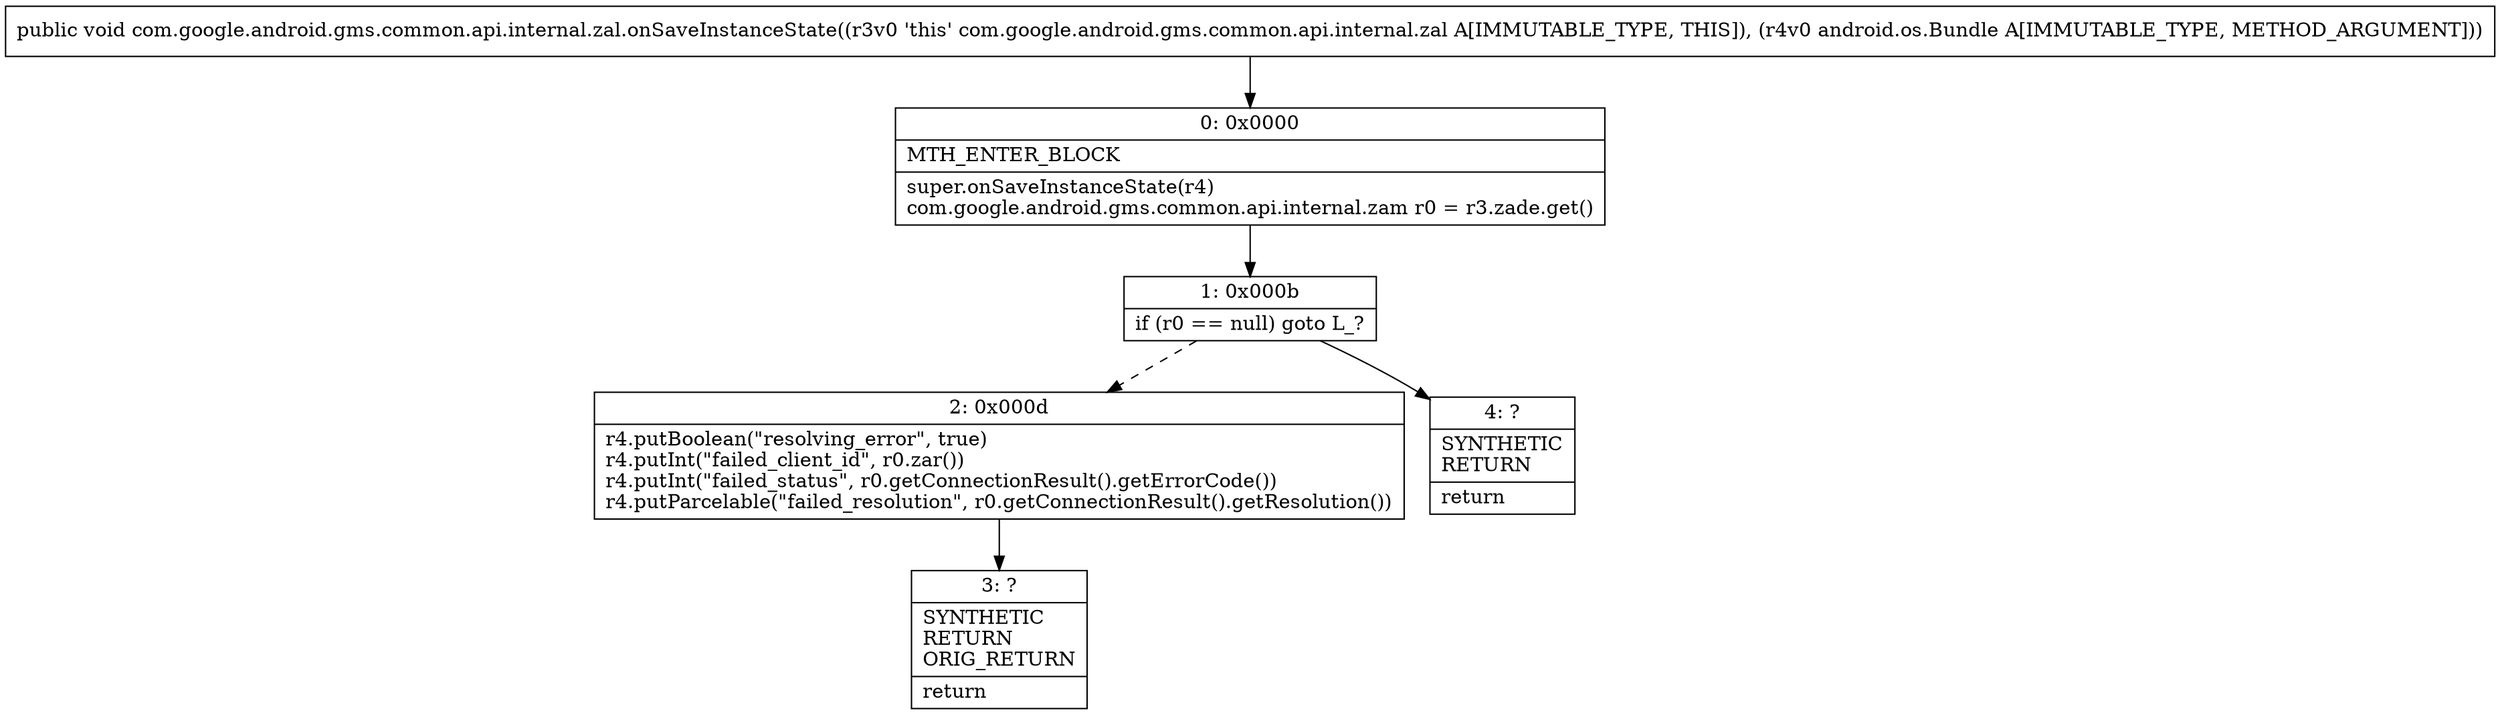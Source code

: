 digraph "CFG forcom.google.android.gms.common.api.internal.zal.onSaveInstanceState(Landroid\/os\/Bundle;)V" {
Node_0 [shape=record,label="{0\:\ 0x0000|MTH_ENTER_BLOCK\l|super.onSaveInstanceState(r4)\lcom.google.android.gms.common.api.internal.zam r0 = r3.zade.get()\l}"];
Node_1 [shape=record,label="{1\:\ 0x000b|if (r0 == null) goto L_?\l}"];
Node_2 [shape=record,label="{2\:\ 0x000d|r4.putBoolean(\"resolving_error\", true)\lr4.putInt(\"failed_client_id\", r0.zar())\lr4.putInt(\"failed_status\", r0.getConnectionResult().getErrorCode())\lr4.putParcelable(\"failed_resolution\", r0.getConnectionResult().getResolution())\l}"];
Node_3 [shape=record,label="{3\:\ ?|SYNTHETIC\lRETURN\lORIG_RETURN\l|return\l}"];
Node_4 [shape=record,label="{4\:\ ?|SYNTHETIC\lRETURN\l|return\l}"];
MethodNode[shape=record,label="{public void com.google.android.gms.common.api.internal.zal.onSaveInstanceState((r3v0 'this' com.google.android.gms.common.api.internal.zal A[IMMUTABLE_TYPE, THIS]), (r4v0 android.os.Bundle A[IMMUTABLE_TYPE, METHOD_ARGUMENT])) }"];
MethodNode -> Node_0;
Node_0 -> Node_1;
Node_1 -> Node_2[style=dashed];
Node_1 -> Node_4;
Node_2 -> Node_3;
}

